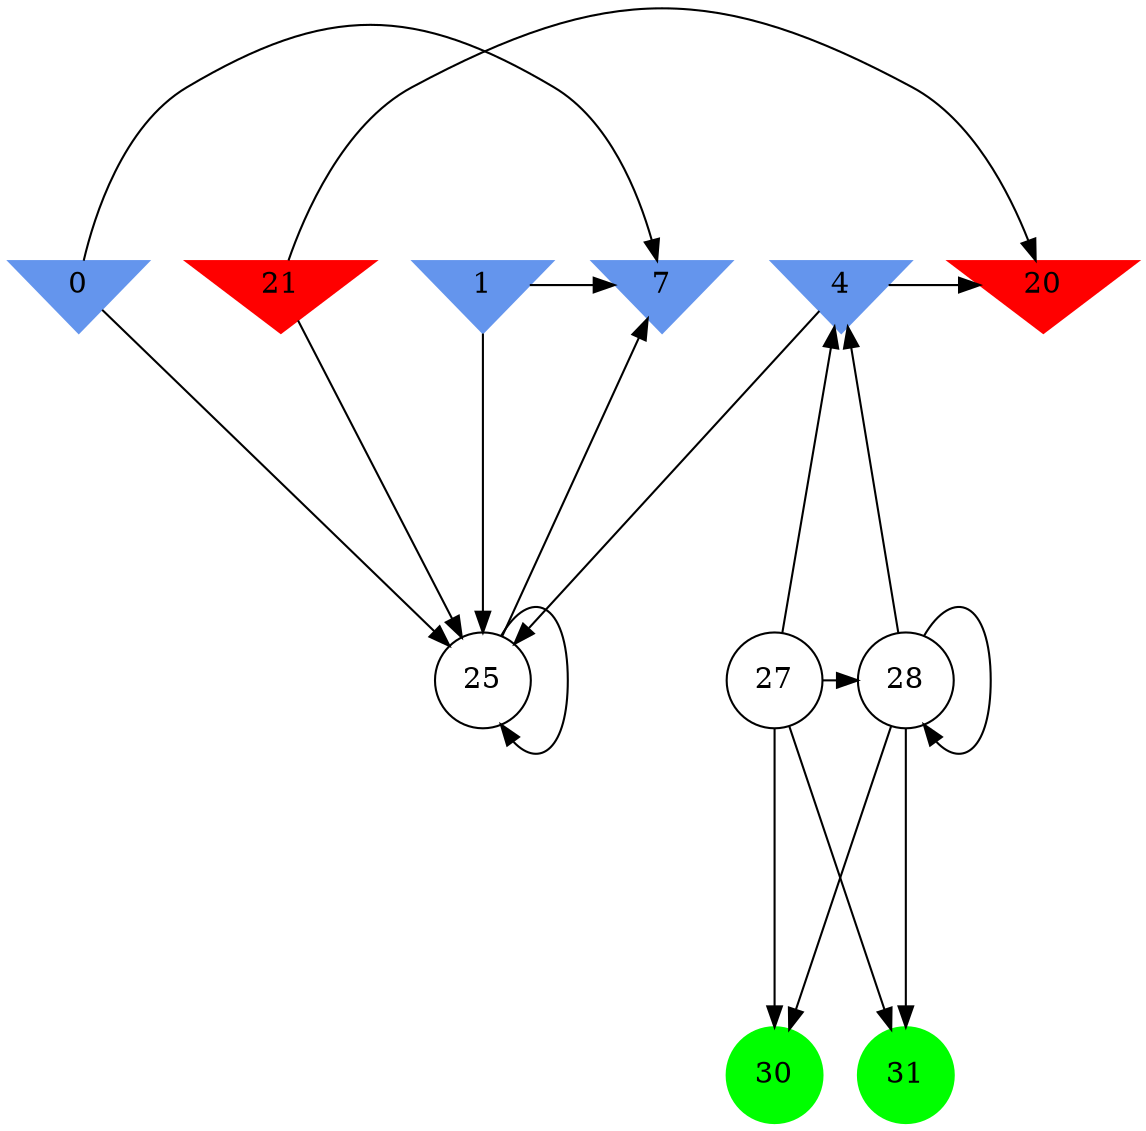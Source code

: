 digraph brain {
	ranksep=2.0;
	0 [shape=invtriangle,style=filled,color=cornflowerblue];
	1 [shape=invtriangle,style=filled,color=cornflowerblue];
	4 [shape=invtriangle,style=filled,color=cornflowerblue];
	7 [shape=invtriangle,style=filled,color=cornflowerblue];
	20 [shape=invtriangle,style=filled,color=red];
	21 [shape=invtriangle,style=filled,color=red];
	25 [shape=circle,color=black];
	27 [shape=circle,color=black];
	28 [shape=circle,color=black];
	30 [shape=circle,style=filled,color=green];
	31 [shape=circle,style=filled,color=green];
	21	->	20;
	21	->	25;
	4	->	20;
	4	->	25;
	25	->	25;
	25	->	7;
	1	->	25;
	1	->	7;
	0	->	25;
	0	->	7;
	28	->	28;
	28	->	4;
	28	->	30;
	28	->	31;
	27	->	28;
	27	->	4;
	27	->	30;
	27	->	31;
	{ rank=same; 0; 1; 4; 7; 20; 21; }
	{ rank=same; 25; 27; 28; }
	{ rank=same; 30; 31; }
}
